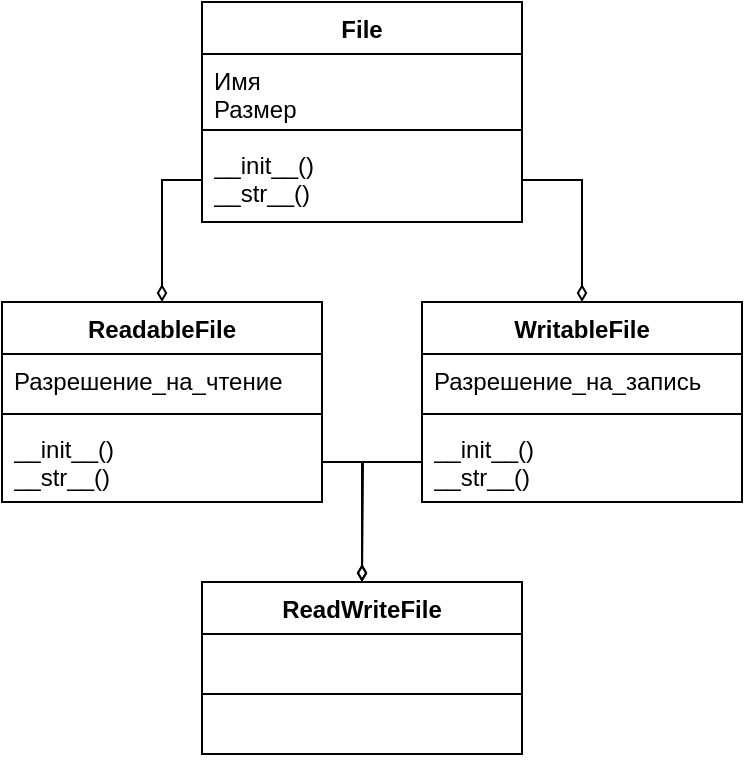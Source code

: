 <mxfile version="22.0.2" type="device">
  <diagram name="Страница — 1" id="VeCpQu5-D8wf3EI5451r">
    <mxGraphModel dx="1036" dy="606" grid="1" gridSize="10" guides="1" tooltips="1" connect="1" arrows="1" fold="1" page="1" pageScale="1" pageWidth="827" pageHeight="1169" math="0" shadow="0">
      <root>
        <mxCell id="0" />
        <mxCell id="1" parent="0" />
        <mxCell id="WKvkoyztI8IwC7QM5Nje-17" value="File" style="swimlane;fontStyle=1;align=center;verticalAlign=top;childLayout=stackLayout;horizontal=1;startSize=26;horizontalStack=0;resizeParent=1;resizeParentMax=0;resizeLast=0;collapsible=1;marginBottom=0;whiteSpace=wrap;html=1;" vertex="1" parent="1">
          <mxGeometry x="110" y="130" width="160" height="110" as="geometry" />
        </mxCell>
        <mxCell id="WKvkoyztI8IwC7QM5Nje-18" value="Имя&lt;br&gt;Размер" style="text;strokeColor=none;fillColor=none;align=left;verticalAlign=top;spacingLeft=4;spacingRight=4;overflow=hidden;rotatable=0;points=[[0,0.5],[1,0.5]];portConstraint=eastwest;whiteSpace=wrap;html=1;" vertex="1" parent="WKvkoyztI8IwC7QM5Nje-17">
          <mxGeometry y="26" width="160" height="34" as="geometry" />
        </mxCell>
        <mxCell id="WKvkoyztI8IwC7QM5Nje-19" value="" style="line;strokeWidth=1;fillColor=none;align=left;verticalAlign=middle;spacingTop=-1;spacingLeft=3;spacingRight=3;rotatable=0;labelPosition=right;points=[];portConstraint=eastwest;strokeColor=inherit;" vertex="1" parent="WKvkoyztI8IwC7QM5Nje-17">
          <mxGeometry y="60" width="160" height="8" as="geometry" />
        </mxCell>
        <mxCell id="WKvkoyztI8IwC7QM5Nje-20" value="__init__()&lt;br&gt;__str__()" style="text;strokeColor=none;fillColor=none;align=left;verticalAlign=top;spacingLeft=4;spacingRight=4;overflow=hidden;rotatable=0;points=[[0,0.5],[1,0.5]];portConstraint=eastwest;whiteSpace=wrap;html=1;" vertex="1" parent="WKvkoyztI8IwC7QM5Nje-17">
          <mxGeometry y="68" width="160" height="42" as="geometry" />
        </mxCell>
        <mxCell id="WKvkoyztI8IwC7QM5Nje-21" value="ReadableFile" style="swimlane;fontStyle=1;align=center;verticalAlign=top;childLayout=stackLayout;horizontal=1;startSize=26;horizontalStack=0;resizeParent=1;resizeParentMax=0;resizeLast=0;collapsible=1;marginBottom=0;whiteSpace=wrap;html=1;" vertex="1" parent="1">
          <mxGeometry x="10" y="280" width="160" height="100" as="geometry" />
        </mxCell>
        <mxCell id="WKvkoyztI8IwC7QM5Nje-22" value="Разрешение_на_чтение" style="text;strokeColor=none;fillColor=none;align=left;verticalAlign=top;spacingLeft=4;spacingRight=4;overflow=hidden;rotatable=0;points=[[0,0.5],[1,0.5]];portConstraint=eastwest;whiteSpace=wrap;html=1;" vertex="1" parent="WKvkoyztI8IwC7QM5Nje-21">
          <mxGeometry y="26" width="160" height="26" as="geometry" />
        </mxCell>
        <mxCell id="WKvkoyztI8IwC7QM5Nje-23" value="" style="line;strokeWidth=1;fillColor=none;align=left;verticalAlign=middle;spacingTop=-1;spacingLeft=3;spacingRight=3;rotatable=0;labelPosition=right;points=[];portConstraint=eastwest;strokeColor=inherit;" vertex="1" parent="WKvkoyztI8IwC7QM5Nje-21">
          <mxGeometry y="52" width="160" height="8" as="geometry" />
        </mxCell>
        <mxCell id="WKvkoyztI8IwC7QM5Nje-24" value="__init__()&lt;br style=&quot;border-color: var(--border-color);&quot;&gt;__str__()" style="text;strokeColor=none;fillColor=none;align=left;verticalAlign=top;spacingLeft=4;spacingRight=4;overflow=hidden;rotatable=0;points=[[0,0.5],[1,0.5]];portConstraint=eastwest;whiteSpace=wrap;html=1;" vertex="1" parent="WKvkoyztI8IwC7QM5Nje-21">
          <mxGeometry y="60" width="160" height="40" as="geometry" />
        </mxCell>
        <mxCell id="WKvkoyztI8IwC7QM5Nje-25" value="WritableFile" style="swimlane;fontStyle=1;align=center;verticalAlign=top;childLayout=stackLayout;horizontal=1;startSize=26;horizontalStack=0;resizeParent=1;resizeParentMax=0;resizeLast=0;collapsible=1;marginBottom=0;whiteSpace=wrap;html=1;" vertex="1" parent="1">
          <mxGeometry x="220" y="280" width="160" height="100" as="geometry" />
        </mxCell>
        <mxCell id="WKvkoyztI8IwC7QM5Nje-26" value="Разрешение_на_запись" style="text;strokeColor=none;fillColor=none;align=left;verticalAlign=top;spacingLeft=4;spacingRight=4;overflow=hidden;rotatable=0;points=[[0,0.5],[1,0.5]];portConstraint=eastwest;whiteSpace=wrap;html=1;" vertex="1" parent="WKvkoyztI8IwC7QM5Nje-25">
          <mxGeometry y="26" width="160" height="26" as="geometry" />
        </mxCell>
        <mxCell id="WKvkoyztI8IwC7QM5Nje-27" value="" style="line;strokeWidth=1;fillColor=none;align=left;verticalAlign=middle;spacingTop=-1;spacingLeft=3;spacingRight=3;rotatable=0;labelPosition=right;points=[];portConstraint=eastwest;strokeColor=inherit;" vertex="1" parent="WKvkoyztI8IwC7QM5Nje-25">
          <mxGeometry y="52" width="160" height="8" as="geometry" />
        </mxCell>
        <mxCell id="WKvkoyztI8IwC7QM5Nje-37" style="edgeStyle=orthogonalEdgeStyle;rounded=0;orthogonalLoop=1;jettySize=auto;html=1;exitX=0;exitY=0.5;exitDx=0;exitDy=0;endArrow=diamondThin;endFill=0;" edge="1" parent="WKvkoyztI8IwC7QM5Nje-25" source="WKvkoyztI8IwC7QM5Nje-28">
          <mxGeometry relative="1" as="geometry">
            <mxPoint x="-30" y="140" as="targetPoint" />
          </mxGeometry>
        </mxCell>
        <mxCell id="WKvkoyztI8IwC7QM5Nje-28" value="__init__()&lt;br style=&quot;border-color: var(--border-color);&quot;&gt;__str__()" style="text;strokeColor=none;fillColor=none;align=left;verticalAlign=top;spacingLeft=4;spacingRight=4;overflow=hidden;rotatable=0;points=[[0,0.5],[1,0.5]];portConstraint=eastwest;whiteSpace=wrap;html=1;" vertex="1" parent="WKvkoyztI8IwC7QM5Nje-25">
          <mxGeometry y="60" width="160" height="40" as="geometry" />
        </mxCell>
        <mxCell id="WKvkoyztI8IwC7QM5Nje-29" value="ReadWriteFile" style="swimlane;fontStyle=1;align=center;verticalAlign=top;childLayout=stackLayout;horizontal=1;startSize=26;horizontalStack=0;resizeParent=1;resizeParentMax=0;resizeLast=0;collapsible=1;marginBottom=0;whiteSpace=wrap;html=1;" vertex="1" parent="1">
          <mxGeometry x="110" y="420" width="160" height="86" as="geometry" />
        </mxCell>
        <mxCell id="WKvkoyztI8IwC7QM5Nje-30" value="&lt;br&gt;" style="text;strokeColor=none;fillColor=none;align=left;verticalAlign=top;spacingLeft=4;spacingRight=4;overflow=hidden;rotatable=0;points=[[0,0.5],[1,0.5]];portConstraint=eastwest;whiteSpace=wrap;html=1;" vertex="1" parent="WKvkoyztI8IwC7QM5Nje-29">
          <mxGeometry y="26" width="160" height="26" as="geometry" />
        </mxCell>
        <mxCell id="WKvkoyztI8IwC7QM5Nje-31" value="" style="line;strokeWidth=1;fillColor=none;align=left;verticalAlign=middle;spacingTop=-1;spacingLeft=3;spacingRight=3;rotatable=0;labelPosition=right;points=[];portConstraint=eastwest;strokeColor=inherit;" vertex="1" parent="WKvkoyztI8IwC7QM5Nje-29">
          <mxGeometry y="52" width="160" height="8" as="geometry" />
        </mxCell>
        <mxCell id="WKvkoyztI8IwC7QM5Nje-32" value="&lt;br&gt;" style="text;strokeColor=none;fillColor=none;align=left;verticalAlign=top;spacingLeft=4;spacingRight=4;overflow=hidden;rotatable=0;points=[[0,0.5],[1,0.5]];portConstraint=eastwest;whiteSpace=wrap;html=1;" vertex="1" parent="WKvkoyztI8IwC7QM5Nje-29">
          <mxGeometry y="60" width="160" height="26" as="geometry" />
        </mxCell>
        <mxCell id="WKvkoyztI8IwC7QM5Nje-34" style="edgeStyle=orthogonalEdgeStyle;rounded=0;orthogonalLoop=1;jettySize=auto;html=1;exitX=0;exitY=0.5;exitDx=0;exitDy=0;entryX=0.5;entryY=0;entryDx=0;entryDy=0;endArrow=diamondThin;endFill=0;" edge="1" parent="1" source="WKvkoyztI8IwC7QM5Nje-20" target="WKvkoyztI8IwC7QM5Nje-21">
          <mxGeometry relative="1" as="geometry" />
        </mxCell>
        <mxCell id="WKvkoyztI8IwC7QM5Nje-35" style="edgeStyle=orthogonalEdgeStyle;rounded=0;orthogonalLoop=1;jettySize=auto;html=1;exitX=1;exitY=0.5;exitDx=0;exitDy=0;entryX=0.5;entryY=0;entryDx=0;entryDy=0;endArrow=diamondThin;endFill=0;" edge="1" parent="1" source="WKvkoyztI8IwC7QM5Nje-20" target="WKvkoyztI8IwC7QM5Nje-25">
          <mxGeometry relative="1" as="geometry" />
        </mxCell>
        <mxCell id="WKvkoyztI8IwC7QM5Nje-36" style="edgeStyle=orthogonalEdgeStyle;rounded=0;orthogonalLoop=1;jettySize=auto;html=1;exitX=1;exitY=0.5;exitDx=0;exitDy=0;entryX=0.5;entryY=0;entryDx=0;entryDy=0;endArrow=diamondThin;endFill=0;" edge="1" parent="1" source="WKvkoyztI8IwC7QM5Nje-24" target="WKvkoyztI8IwC7QM5Nje-29">
          <mxGeometry relative="1" as="geometry" />
        </mxCell>
      </root>
    </mxGraphModel>
  </diagram>
</mxfile>
